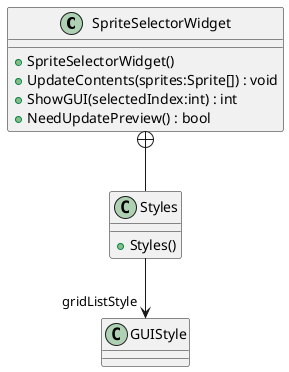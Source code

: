 @startuml
class SpriteSelectorWidget {
    + SpriteSelectorWidget()
    + UpdateContents(sprites:Sprite[]) : void
    + ShowGUI(selectedIndex:int) : int
    + NeedUpdatePreview() : bool
}
class Styles {
    + Styles()
}
SpriteSelectorWidget +-- Styles
Styles --> "gridListStyle" GUIStyle
@enduml

